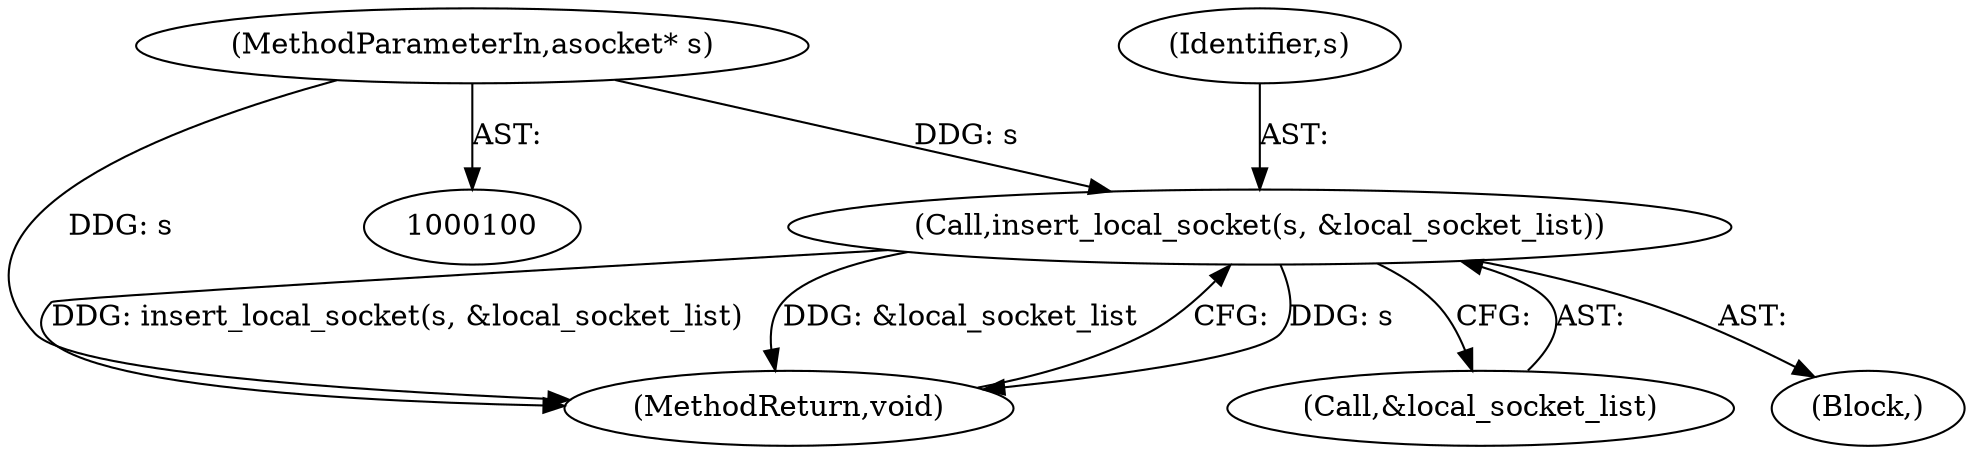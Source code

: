 digraph "0_Android_268068f25673242d1d5130d96202d3288c91b700_1@API" {
"1000122" [label="(Call,insert_local_socket(s, &local_socket_list))"];
"1000101" [label="(MethodParameterIn,asocket* s)"];
"1000123" [label="(Identifier,s)"];
"1000122" [label="(Call,insert_local_socket(s, &local_socket_list))"];
"1000126" [label="(MethodReturn,void)"];
"1000124" [label="(Call,&local_socket_list)"];
"1000102" [label="(Block,)"];
"1000101" [label="(MethodParameterIn,asocket* s)"];
"1000122" -> "1000102"  [label="AST: "];
"1000122" -> "1000124"  [label="CFG: "];
"1000123" -> "1000122"  [label="AST: "];
"1000124" -> "1000122"  [label="AST: "];
"1000126" -> "1000122"  [label="CFG: "];
"1000122" -> "1000126"  [label="DDG: s"];
"1000122" -> "1000126"  [label="DDG: insert_local_socket(s, &local_socket_list)"];
"1000122" -> "1000126"  [label="DDG: &local_socket_list"];
"1000101" -> "1000122"  [label="DDG: s"];
"1000101" -> "1000100"  [label="AST: "];
"1000101" -> "1000126"  [label="DDG: s"];
}
